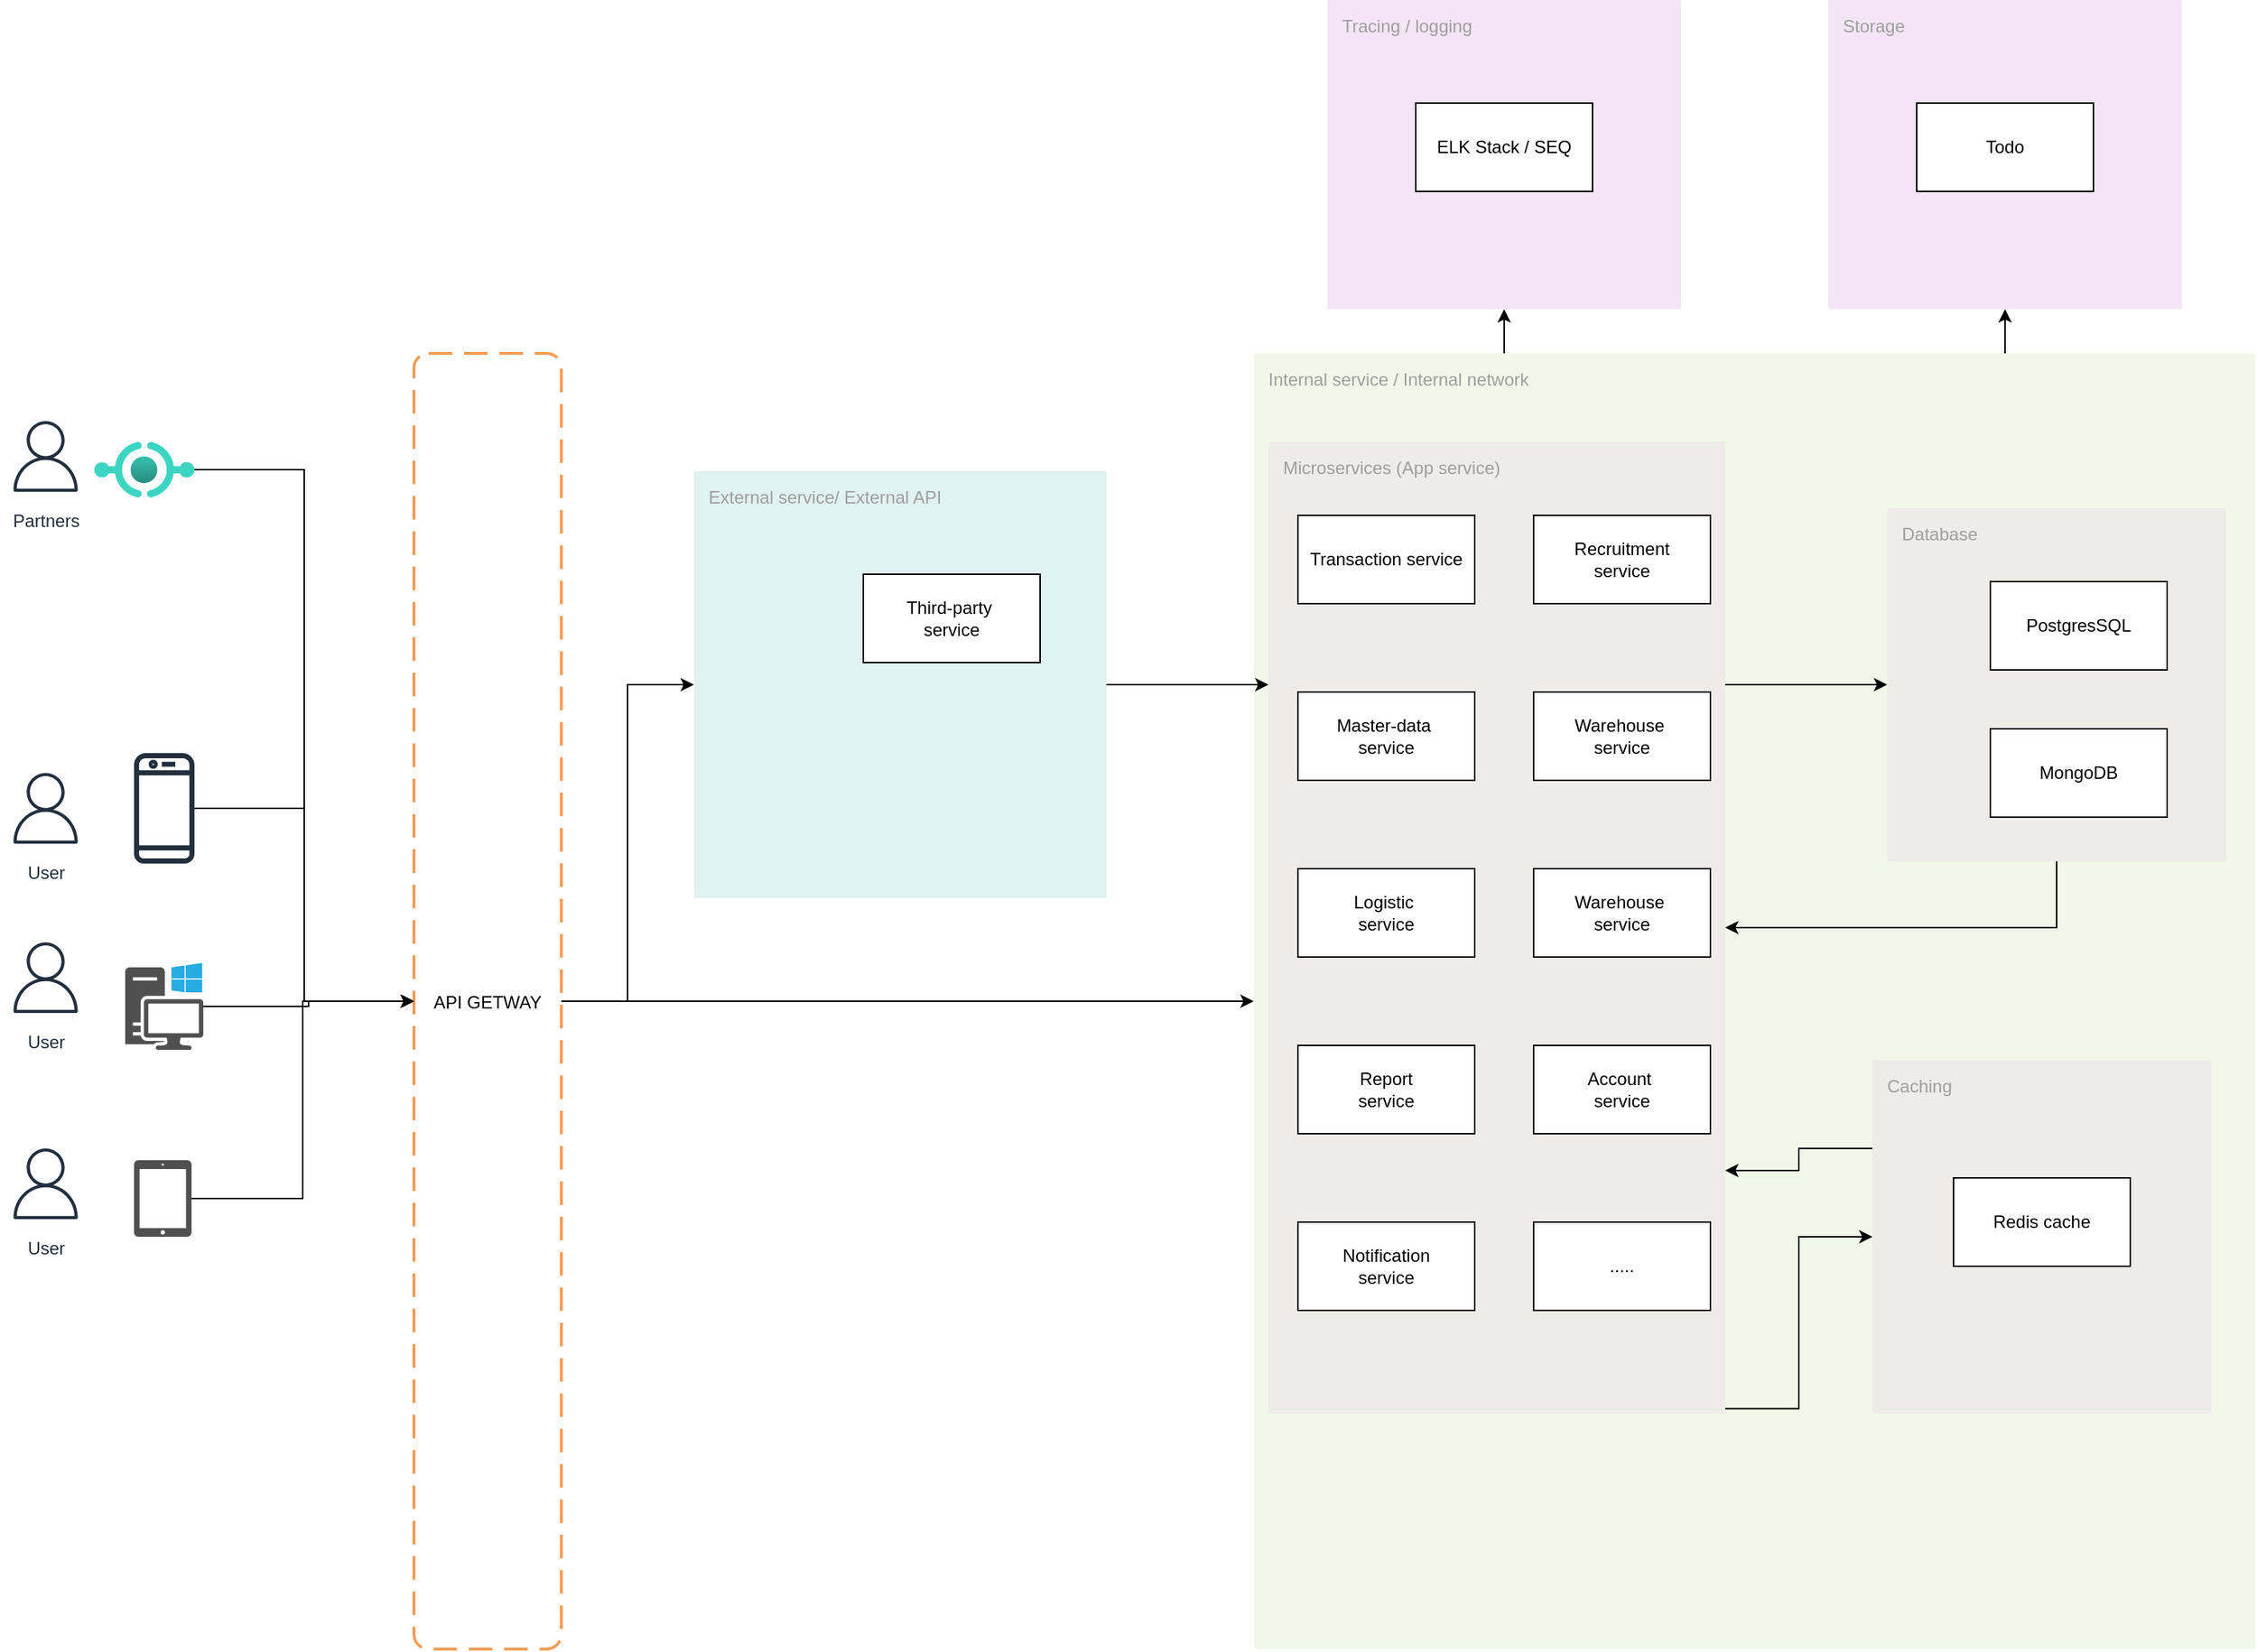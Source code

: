 <mxfile version="24.8.4">
  <diagram id="R2lEEEUBdFMjLlhIrx00" name="Page-1">
    <mxGraphModel dx="2175" dy="2309" grid="1" gridSize="10" guides="1" tooltips="1" connect="1" arrows="1" fold="1" page="1" pageScale="1" pageWidth="850" pageHeight="1100" math="0" shadow="0" extFonts="Permanent Marker^https://fonts.googleapis.com/css?family=Permanent+Marker">
      <root>
        <mxCell id="0" />
        <mxCell id="1" parent="0" />
        <mxCell id="jmSlWFZychz08hpazryL-17" value="External service/ External API" style="sketch=0;points=[[0,0,0],[0.25,0,0],[0.5,0,0],[0.75,0,0],[1,0,0],[1,0.25,0],[1,0.5,0],[1,0.75,0],[1,1,0],[0.75,1,0],[0.5,1,0],[0.25,1,0],[0,1,0],[0,0.75,0],[0,0.5,0],[0,0.25,0]];rounded=1;absoluteArcSize=1;arcSize=2;html=1;strokeColor=none;gradientColor=none;shadow=0;dashed=0;fontSize=12;fontColor=#9E9E9E;align=left;verticalAlign=top;spacing=10;spacingTop=-4;whiteSpace=wrap;fillColor=#E0F2F1;" vertex="1" parent="1">
          <mxGeometry x="500" y="240" width="280" height="290" as="geometry" />
        </mxCell>
        <mxCell id="jmSlWFZychz08hpazryL-18" value="Third-party&amp;nbsp;&lt;div&gt;&lt;span style=&quot;background-color: initial;&quot;&gt;service&lt;/span&gt;&lt;/div&gt;" style="rounded=0;whiteSpace=wrap;html=1;" vertex="1" parent="1">
          <mxGeometry x="615" y="310" width="120" height="60" as="geometry" />
        </mxCell>
        <mxCell id="jmSlWFZychz08hpazryL-19" value="Internal service / Internal network" style="sketch=0;points=[[0,0,0],[0.25,0,0],[0.5,0,0],[0.75,0,0],[1,0,0],[1,0.25,0],[1,0.5,0],[1,0.75,0],[1,1,0],[0.75,1,0],[0.5,1,0],[0.25,1,0],[0,1,0],[0,0.75,0],[0,0.5,0],[0,0.25,0]];rounded=1;absoluteArcSize=1;arcSize=2;html=1;strokeColor=none;gradientColor=none;shadow=0;dashed=0;fontSize=12;fontColor=#9E9E9E;align=left;verticalAlign=top;spacing=10;spacingTop=-4;whiteSpace=wrap;fillColor=#F1F8E9;" vertex="1" parent="1">
          <mxGeometry x="880" y="160" width="680" height="880" as="geometry" />
        </mxCell>
        <mxCell id="jmSlWFZychz08hpazryL-79" style="edgeStyle=orthogonalEdgeStyle;rounded=0;orthogonalLoop=1;jettySize=auto;html=1;exitX=0.977;exitY=0.995;exitDx=0;exitDy=0;exitPerimeter=0;" edge="1" parent="1" source="jmSlWFZychz08hpazryL-20" target="jmSlWFZychz08hpazryL-46">
          <mxGeometry relative="1" as="geometry" />
        </mxCell>
        <mxCell id="jmSlWFZychz08hpazryL-20" value="Microservices (App service)" style="sketch=0;points=[[0,0,0],[0.25,0,0],[0.5,0,0],[0.75,0,0],[1,0,0],[1,0.25,0],[1,0.5,0],[1,0.75,0],[1,1,0],[0.75,1,0],[0.5,1,0],[0.25,1,0],[0,1,0],[0,0.75,0],[0,0.5,0],[0,0.25,0]];rounded=1;absoluteArcSize=1;arcSize=2;html=1;strokeColor=none;gradientColor=none;shadow=0;dashed=0;fontSize=12;fontColor=#9E9E9E;align=left;verticalAlign=top;spacing=10;spacingTop=-4;whiteSpace=wrap;fillColor=#EFEBE9;" vertex="1" parent="1">
          <mxGeometry x="890" y="220" width="310" height="660" as="geometry" />
        </mxCell>
        <mxCell id="jmSlWFZychz08hpazryL-21" value="Database" style="sketch=0;points=[[0,0,0],[0.25,0,0],[0.5,0,0],[0.75,0,0],[1,0,0],[1,0.25,0],[1,0.5,0],[1,0.75,0],[1,1,0],[0.75,1,0],[0.5,1,0],[0.25,1,0],[0,1,0],[0,0.75,0],[0,0.5,0],[0,0.25,0]];rounded=1;absoluteArcSize=1;arcSize=2;html=1;strokeColor=none;gradientColor=none;shadow=0;dashed=0;fontSize=12;fontColor=#9E9E9E;align=left;verticalAlign=top;spacing=10;spacingTop=-4;whiteSpace=wrap;fillColor=#EFEBE9;" vertex="1" parent="1">
          <mxGeometry x="1310" y="265" width="230" height="240" as="geometry" />
        </mxCell>
        <mxCell id="jmSlWFZychz08hpazryL-22" value="Transaction service" style="rounded=0;whiteSpace=wrap;html=1;" vertex="1" parent="1">
          <mxGeometry x="910" y="270" width="120" height="60" as="geometry" />
        </mxCell>
        <mxCell id="jmSlWFZychz08hpazryL-23" value="Logistic&amp;nbsp;&lt;div&gt;&lt;span style=&quot;background-color: initial;&quot;&gt;service&lt;/span&gt;&lt;/div&gt;" style="rounded=0;whiteSpace=wrap;html=1;" vertex="1" parent="1">
          <mxGeometry x="910" y="510" width="120" height="60" as="geometry" />
        </mxCell>
        <mxCell id="jmSlWFZychz08hpazryL-24" value="Report&lt;div&gt;&lt;span style=&quot;background-color: initial;&quot;&gt;service&lt;/span&gt;&lt;/div&gt;" style="rounded=0;whiteSpace=wrap;html=1;" vertex="1" parent="1">
          <mxGeometry x="910" y="630" width="120" height="60" as="geometry" />
        </mxCell>
        <mxCell id="jmSlWFZychz08hpazryL-25" value="Notification&lt;div&gt;&lt;span style=&quot;background-color: initial;&quot;&gt;service&lt;/span&gt;&lt;/div&gt;" style="rounded=0;whiteSpace=wrap;html=1;" vertex="1" parent="1">
          <mxGeometry x="910" y="750" width="120" height="60" as="geometry" />
        </mxCell>
        <mxCell id="jmSlWFZychz08hpazryL-26" value="Recruitment&lt;div&gt;&lt;span style=&quot;background-color: initial;&quot;&gt;service&lt;/span&gt;&lt;/div&gt;" style="rounded=0;whiteSpace=wrap;html=1;" vertex="1" parent="1">
          <mxGeometry x="1070" y="270" width="120" height="60" as="geometry" />
        </mxCell>
        <mxCell id="jmSlWFZychz08hpazryL-27" value="Warehouse&amp;nbsp;&lt;div&gt;&lt;span style=&quot;background-color: initial;&quot;&gt;service&lt;/span&gt;&lt;/div&gt;" style="rounded=0;whiteSpace=wrap;html=1;" vertex="1" parent="1">
          <mxGeometry x="1070" y="390" width="120" height="60" as="geometry" />
        </mxCell>
        <mxCell id="jmSlWFZychz08hpazryL-28" value="Warehouse&amp;nbsp;&lt;div&gt;&lt;span style=&quot;background-color: initial;&quot;&gt;service&lt;/span&gt;&lt;/div&gt;" style="rounded=0;whiteSpace=wrap;html=1;" vertex="1" parent="1">
          <mxGeometry x="1070" y="510" width="120" height="60" as="geometry" />
        </mxCell>
        <mxCell id="jmSlWFZychz08hpazryL-29" value="Master-data&amp;nbsp;&lt;div&gt;&lt;span style=&quot;background-color: initial;&quot;&gt;service&lt;/span&gt;&lt;/div&gt;" style="rounded=0;whiteSpace=wrap;html=1;" vertex="1" parent="1">
          <mxGeometry x="910" y="390" width="120" height="60" as="geometry" />
        </mxCell>
        <mxCell id="jmSlWFZychz08hpazryL-30" value="PostgresSQL" style="rounded=0;whiteSpace=wrap;html=1;" vertex="1" parent="1">
          <mxGeometry x="1380" y="315" width="120" height="60" as="geometry" />
        </mxCell>
        <mxCell id="jmSlWFZychz08hpazryL-31" value="MongoDB" style="rounded=0;whiteSpace=wrap;html=1;" vertex="1" parent="1">
          <mxGeometry x="1380" y="415" width="120" height="60" as="geometry" />
        </mxCell>
        <mxCell id="jmSlWFZychz08hpazryL-33" value="Tracing / logging" style="sketch=0;points=[[0,0,0],[0.25,0,0],[0.5,0,0],[0.75,0,0],[1,0,0],[1,0.25,0],[1,0.5,0],[1,0.75,0],[1,1,0],[0.75,1,0],[0.5,1,0],[0.25,1,0],[0,1,0],[0,0.75,0],[0,0.5,0],[0,0.25,0]];rounded=1;absoluteArcSize=1;arcSize=2;html=1;strokeColor=none;gradientColor=none;shadow=0;dashed=0;fontSize=12;fontColor=#9E9E9E;align=left;verticalAlign=top;spacing=10;spacingTop=-4;whiteSpace=wrap;fillColor=#F3E5F5;" vertex="1" parent="1">
          <mxGeometry x="930" y="-80" width="240" height="210" as="geometry" />
        </mxCell>
        <mxCell id="jmSlWFZychz08hpazryL-34" value="ELK Stack / SEQ" style="rounded=0;whiteSpace=wrap;html=1;" vertex="1" parent="1">
          <mxGeometry x="990" y="-10" width="120" height="60" as="geometry" />
        </mxCell>
        <mxCell id="jmSlWFZychz08hpazryL-36" style="edgeStyle=orthogonalEdgeStyle;rounded=0;orthogonalLoop=1;jettySize=auto;html=1;exitX=0.25;exitY=0;exitDx=0;exitDy=0;exitPerimeter=0;" edge="1" parent="1" source="jmSlWFZychz08hpazryL-19" target="jmSlWFZychz08hpazryL-33">
          <mxGeometry relative="1" as="geometry" />
        </mxCell>
        <mxCell id="jmSlWFZychz08hpazryL-37" style="edgeStyle=orthogonalEdgeStyle;rounded=0;orthogonalLoop=1;jettySize=auto;html=1;exitX=1;exitY=0.5;exitDx=0;exitDy=0;exitPerimeter=0;entryX=0;entryY=0.25;entryDx=0;entryDy=0;entryPerimeter=0;" edge="1" parent="1" source="jmSlWFZychz08hpazryL-17" target="jmSlWFZychz08hpazryL-20">
          <mxGeometry relative="1" as="geometry" />
        </mxCell>
        <mxCell id="jmSlWFZychz08hpazryL-38" style="edgeStyle=orthogonalEdgeStyle;rounded=0;orthogonalLoop=1;jettySize=auto;html=1;exitX=1;exitY=0.25;exitDx=0;exitDy=0;exitPerimeter=0;entryX=0;entryY=0.5;entryDx=0;entryDy=0;entryPerimeter=0;" edge="1" parent="1" source="jmSlWFZychz08hpazryL-20" target="jmSlWFZychz08hpazryL-21">
          <mxGeometry relative="1" as="geometry" />
        </mxCell>
        <mxCell id="jmSlWFZychz08hpazryL-41" style="edgeStyle=orthogonalEdgeStyle;rounded=0;orthogonalLoop=1;jettySize=auto;html=1;exitX=0.5;exitY=1;exitDx=0;exitDy=0;exitPerimeter=0;entryX=1;entryY=0.5;entryDx=0;entryDy=0;entryPerimeter=0;" edge="1" parent="1" source="jmSlWFZychz08hpazryL-21" target="jmSlWFZychz08hpazryL-20">
          <mxGeometry relative="1" as="geometry" />
        </mxCell>
        <mxCell id="jmSlWFZychz08hpazryL-42" value="Account&amp;nbsp;&lt;div&gt;&lt;span style=&quot;background-color: initial;&quot;&gt;service&lt;/span&gt;&lt;/div&gt;" style="rounded=0;whiteSpace=wrap;html=1;" vertex="1" parent="1">
          <mxGeometry x="1070" y="630" width="120" height="60" as="geometry" />
        </mxCell>
        <mxCell id="jmSlWFZychz08hpazryL-43" value="....." style="rounded=0;whiteSpace=wrap;html=1;" vertex="1" parent="1">
          <mxGeometry x="1070" y="750" width="120" height="60" as="geometry" />
        </mxCell>
        <mxCell id="jmSlWFZychz08hpazryL-70" style="edgeStyle=orthogonalEdgeStyle;rounded=0;orthogonalLoop=1;jettySize=auto;html=1;exitX=1;exitY=0.5;exitDx=0;exitDy=0;" edge="1" parent="1" source="jmSlWFZychz08hpazryL-44" target="jmSlWFZychz08hpazryL-17">
          <mxGeometry relative="1" as="geometry" />
        </mxCell>
        <mxCell id="jmSlWFZychz08hpazryL-44" value="API GETWAY" style="rounded=1;arcSize=10;dashed=1;strokeColor=#F59D56;fillColor=none;gradientColor=none;dashPattern=8 4;strokeWidth=2;" vertex="1" parent="1">
          <mxGeometry x="310" y="160" width="100" height="880" as="geometry" />
        </mxCell>
        <mxCell id="jmSlWFZychz08hpazryL-46" value="Caching" style="sketch=0;points=[[0,0,0],[0.25,0,0],[0.5,0,0],[0.75,0,0],[1,0,0],[1,0.25,0],[1,0.5,0],[1,0.75,0],[1,1,0],[0.75,1,0],[0.5,1,0],[0.25,1,0],[0,1,0],[0,0.75,0],[0,0.5,0],[0,0.25,0]];rounded=1;absoluteArcSize=1;arcSize=2;html=1;strokeColor=none;gradientColor=none;shadow=0;dashed=0;fontSize=12;fontColor=#9E9E9E;align=left;verticalAlign=top;spacing=10;spacingTop=-4;whiteSpace=wrap;fillColor=#EFEBE9;" vertex="1" parent="1">
          <mxGeometry x="1300" y="640" width="230" height="240" as="geometry" />
        </mxCell>
        <mxCell id="jmSlWFZychz08hpazryL-47" value="Redis cache" style="rounded=0;whiteSpace=wrap;html=1;" vertex="1" parent="1">
          <mxGeometry x="1355" y="720" width="120" height="60" as="geometry" />
        </mxCell>
        <mxCell id="jmSlWFZychz08hpazryL-52" value="User" style="sketch=0;outlineConnect=0;fontColor=#232F3E;gradientColor=none;strokeColor=#232F3E;fillColor=#ffffff;dashed=0;verticalLabelPosition=bottom;verticalAlign=top;align=center;html=1;fontSize=12;fontStyle=0;aspect=fixed;shape=mxgraph.aws4.resourceIcon;resIcon=mxgraph.aws4.user;" vertex="1" parent="1">
          <mxGeometry x="30" y="439" width="60" height="60" as="geometry" />
        </mxCell>
        <mxCell id="jmSlWFZychz08hpazryL-53" value="User" style="sketch=0;outlineConnect=0;fontColor=#232F3E;gradientColor=none;strokeColor=#232F3E;fillColor=#ffffff;dashed=0;verticalLabelPosition=bottom;verticalAlign=top;align=center;html=1;fontSize=12;fontStyle=0;aspect=fixed;shape=mxgraph.aws4.resourceIcon;resIcon=mxgraph.aws4.user;" vertex="1" parent="1">
          <mxGeometry x="30" y="554" width="60" height="60" as="geometry" />
        </mxCell>
        <mxCell id="jmSlWFZychz08hpazryL-54" value="User" style="sketch=0;outlineConnect=0;fontColor=#232F3E;gradientColor=none;strokeColor=#232F3E;fillColor=#ffffff;dashed=0;verticalLabelPosition=bottom;verticalAlign=top;align=center;html=1;fontSize=12;fontStyle=0;aspect=fixed;shape=mxgraph.aws4.resourceIcon;resIcon=mxgraph.aws4.user;" vertex="1" parent="1">
          <mxGeometry x="30" y="694" width="60" height="60" as="geometry" />
        </mxCell>
        <mxCell id="jmSlWFZychz08hpazryL-65" value="" style="edgeStyle=orthogonalEdgeStyle;rounded=0;orthogonalLoop=1;jettySize=auto;html=1;entryX=0;entryY=0.5;entryDx=0;entryDy=0;" edge="1" parent="1" source="jmSlWFZychz08hpazryL-60" target="jmSlWFZychz08hpazryL-44">
          <mxGeometry relative="1" as="geometry">
            <mxPoint x="151.5" y="285" as="targetPoint" />
          </mxGeometry>
        </mxCell>
        <mxCell id="jmSlWFZychz08hpazryL-60" value="" style="sketch=0;outlineConnect=0;fontColor=#232F3E;gradientColor=none;fillColor=#232F3D;strokeColor=none;dashed=0;verticalLabelPosition=bottom;verticalAlign=top;align=center;html=1;fontSize=12;fontStyle=0;aspect=fixed;pointerEvents=1;shape=mxgraph.aws4.mobile_client;" vertex="1" parent="1">
          <mxGeometry x="120" y="430" width="41" height="78" as="geometry" />
        </mxCell>
        <mxCell id="jmSlWFZychz08hpazryL-67" value="" style="edgeStyle=orthogonalEdgeStyle;rounded=0;orthogonalLoop=1;jettySize=auto;html=1;entryX=0;entryY=0.5;entryDx=0;entryDy=0;" edge="1" parent="1" source="jmSlWFZychz08hpazryL-61" target="jmSlWFZychz08hpazryL-44">
          <mxGeometry relative="1" as="geometry">
            <mxPoint x="163.5" y="419.5" as="targetPoint" />
          </mxGeometry>
        </mxCell>
        <mxCell id="jmSlWFZychz08hpazryL-61" value="" style="sketch=0;pointerEvents=1;shadow=0;dashed=0;html=1;strokeColor=none;fillColor=#505050;labelPosition=center;verticalLabelPosition=bottom;verticalAlign=top;outlineConnect=0;align=center;shape=mxgraph.office.devices.workstation_pc;" vertex="1" parent="1">
          <mxGeometry x="114" y="574" width="53" height="59" as="geometry" />
        </mxCell>
        <mxCell id="jmSlWFZychz08hpazryL-69" value="" style="edgeStyle=orthogonalEdgeStyle;rounded=0;orthogonalLoop=1;jettySize=auto;html=1;entryX=0;entryY=0.5;entryDx=0;entryDy=0;" edge="1" parent="1" source="jmSlWFZychz08hpazryL-63" target="jmSlWFZychz08hpazryL-44">
          <mxGeometry relative="1" as="geometry">
            <mxPoint x="148.5" y="550" as="targetPoint" />
          </mxGeometry>
        </mxCell>
        <mxCell id="jmSlWFZychz08hpazryL-63" value="" style="sketch=0;pointerEvents=1;shadow=0;dashed=0;html=1;strokeColor=none;fillColor=#505050;labelPosition=center;verticalLabelPosition=bottom;verticalAlign=top;outlineConnect=0;align=center;shape=mxgraph.office.devices.tablet_ipad;" vertex="1" parent="1">
          <mxGeometry x="120" y="708" width="39" height="52" as="geometry" />
        </mxCell>
        <mxCell id="jmSlWFZychz08hpazryL-71" style="edgeStyle=orthogonalEdgeStyle;rounded=0;orthogonalLoop=1;jettySize=auto;html=1;exitX=1;exitY=0.5;exitDx=0;exitDy=0;entryX=0;entryY=0.5;entryDx=0;entryDy=0;entryPerimeter=0;" edge="1" parent="1" source="jmSlWFZychz08hpazryL-44" target="jmSlWFZychz08hpazryL-19">
          <mxGeometry relative="1" as="geometry" />
        </mxCell>
        <mxCell id="jmSlWFZychz08hpazryL-72" value="Partners" style="sketch=0;outlineConnect=0;fontColor=#232F3E;gradientColor=none;strokeColor=#232F3E;fillColor=#ffffff;dashed=0;verticalLabelPosition=bottom;verticalAlign=top;align=center;html=1;fontSize=12;fontStyle=0;aspect=fixed;shape=mxgraph.aws4.resourceIcon;resIcon=mxgraph.aws4.user;" vertex="1" parent="1">
          <mxGeometry x="30" y="200" width="60" height="60" as="geometry" />
        </mxCell>
        <mxCell id="jmSlWFZychz08hpazryL-78" value="" style="edgeStyle=orthogonalEdgeStyle;rounded=0;orthogonalLoop=1;jettySize=auto;html=1;entryX=0;entryY=0.5;entryDx=0;entryDy=0;" edge="1" parent="1" source="jmSlWFZychz08hpazryL-76" target="jmSlWFZychz08hpazryL-44">
          <mxGeometry relative="1" as="geometry">
            <mxPoint x="247.5" y="239" as="targetPoint" />
          </mxGeometry>
        </mxCell>
        <mxCell id="jmSlWFZychz08hpazryL-76" value="" style="image;aspect=fixed;html=1;points=[];align=center;fontSize=12;image=img/lib/azure2/other/API_Proxy.svg;" vertex="1" parent="1">
          <mxGeometry x="93" y="220" width="68" height="38" as="geometry" />
        </mxCell>
        <mxCell id="jmSlWFZychz08hpazryL-80" style="edgeStyle=orthogonalEdgeStyle;rounded=0;orthogonalLoop=1;jettySize=auto;html=1;exitX=0;exitY=0.25;exitDx=0;exitDy=0;exitPerimeter=0;entryX=1;entryY=0.75;entryDx=0;entryDy=0;entryPerimeter=0;" edge="1" parent="1" source="jmSlWFZychz08hpazryL-46" target="jmSlWFZychz08hpazryL-20">
          <mxGeometry relative="1" as="geometry" />
        </mxCell>
        <mxCell id="jmSlWFZychz08hpazryL-82" value="Storage" style="sketch=0;points=[[0,0,0],[0.25,0,0],[0.5,0,0],[0.75,0,0],[1,0,0],[1,0.25,0],[1,0.5,0],[1,0.75,0],[1,1,0],[0.75,1,0],[0.5,1,0],[0.25,1,0],[0,1,0],[0,0.75,0],[0,0.5,0],[0,0.25,0]];rounded=1;absoluteArcSize=1;arcSize=2;html=1;strokeColor=none;gradientColor=none;shadow=0;dashed=0;fontSize=12;fontColor=#9E9E9E;align=left;verticalAlign=top;spacing=10;spacingTop=-4;whiteSpace=wrap;fillColor=#F3E5F5;" vertex="1" parent="1">
          <mxGeometry x="1270" y="-80" width="240" height="210" as="geometry" />
        </mxCell>
        <mxCell id="jmSlWFZychz08hpazryL-83" value="Todo" style="rounded=0;whiteSpace=wrap;html=1;" vertex="1" parent="1">
          <mxGeometry x="1330" y="-10" width="120" height="60" as="geometry" />
        </mxCell>
        <mxCell id="jmSlWFZychz08hpazryL-84" style="edgeStyle=orthogonalEdgeStyle;rounded=0;orthogonalLoop=1;jettySize=auto;html=1;exitX=0.75;exitY=0;exitDx=0;exitDy=0;exitPerimeter=0;entryX=0.5;entryY=1;entryDx=0;entryDy=0;entryPerimeter=0;" edge="1" parent="1" source="jmSlWFZychz08hpazryL-19" target="jmSlWFZychz08hpazryL-82">
          <mxGeometry relative="1" as="geometry" />
        </mxCell>
      </root>
    </mxGraphModel>
  </diagram>
</mxfile>
